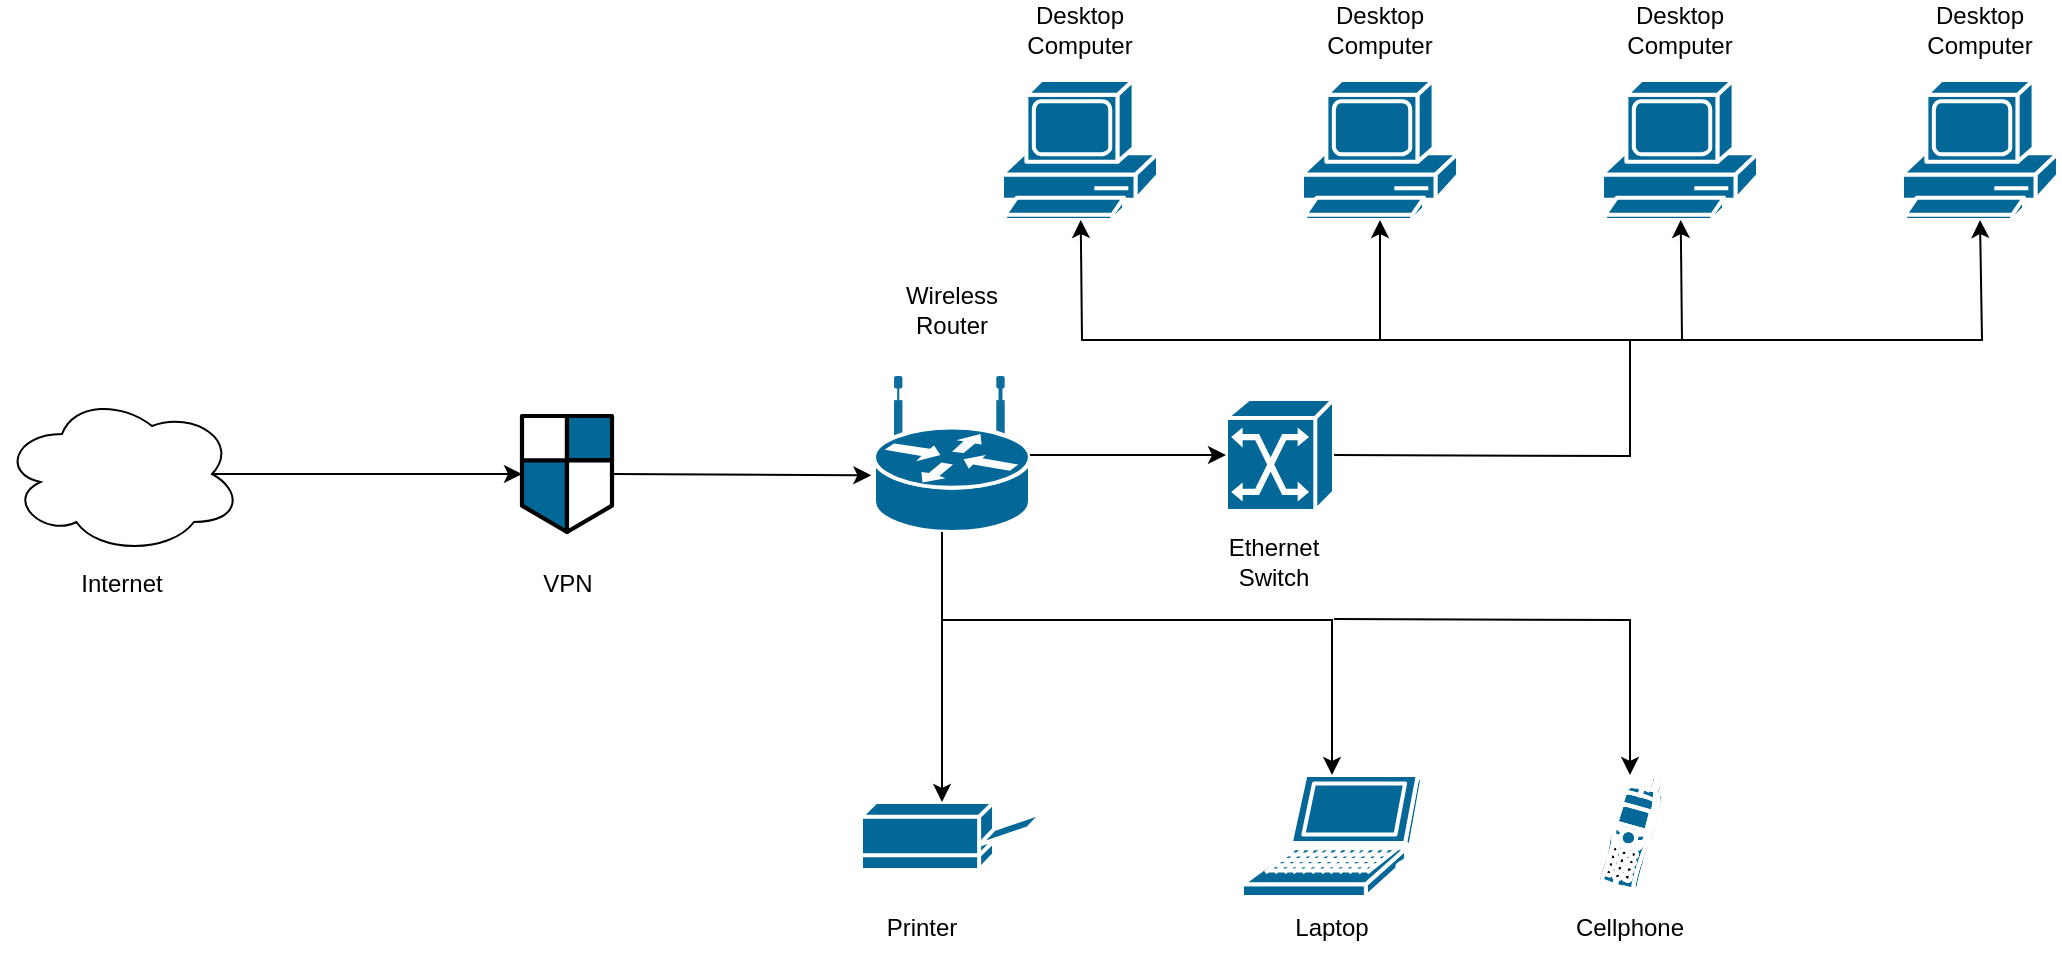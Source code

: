 <mxfile version="21.6.8" type="github">
  <diagram id="6a731a19-8d31-9384-78a2-239565b7b9f0" name="Page-1">
    <mxGraphModel dx="872" dy="449" grid="1" gridSize="10" guides="1" tooltips="1" connect="1" arrows="1" fold="1" page="1" pageScale="1" pageWidth="827" pageHeight="1169" background="none" math="0" shadow="0">
      <root>
        <mxCell id="0" />
        <mxCell id="1" parent="0" />
        <mxCell id="8tZi5z1F_i7uUcg0TgGo-2257" value="" style="shape=mxgraph.cisco.computers_and_peripherals.pc;sketch=0;html=1;pointerEvents=1;dashed=0;fillColor=#036897;strokeColor=#ffffff;strokeWidth=2;verticalLabelPosition=bottom;verticalAlign=top;align=center;outlineConnect=0;" parent="1" vertex="1">
          <mxGeometry x="650" y="250" width="78" height="70" as="geometry" />
        </mxCell>
        <mxCell id="8tZi5z1F_i7uUcg0TgGo-2258" value="" style="shape=mxgraph.cisco.computers_and_peripherals.pc;sketch=0;html=1;pointerEvents=1;dashed=0;fillColor=#036897;strokeColor=#ffffff;strokeWidth=2;verticalLabelPosition=bottom;verticalAlign=top;align=center;outlineConnect=0;" parent="1" vertex="1">
          <mxGeometry x="950" y="250" width="78" height="70" as="geometry" />
        </mxCell>
        <mxCell id="8tZi5z1F_i7uUcg0TgGo-2259" value="" style="shape=mxgraph.cisco.computers_and_peripherals.pc;sketch=0;html=1;pointerEvents=1;dashed=0;fillColor=#036897;strokeColor=#ffffff;strokeWidth=2;verticalLabelPosition=bottom;verticalAlign=top;align=center;outlineConnect=0;" parent="1" vertex="1">
          <mxGeometry x="800" y="250" width="78" height="70" as="geometry" />
        </mxCell>
        <mxCell id="8tZi5z1F_i7uUcg0TgGo-2260" value="" style="shape=mxgraph.cisco.computers_and_peripherals.pc;sketch=0;html=1;pointerEvents=1;dashed=0;fillColor=#036897;strokeColor=#ffffff;strokeWidth=2;verticalLabelPosition=bottom;verticalAlign=top;align=center;outlineConnect=0;" parent="1" vertex="1">
          <mxGeometry x="1100" y="250" width="78" height="70" as="geometry" />
        </mxCell>
        <mxCell id="Z5l-YCBJY1nO2jLgvpTq-1" value="" style="shape=mxgraph.cisco.computers_and_peripherals.printer;sketch=0;html=1;pointerEvents=1;dashed=0;fillColor=#036897;strokeColor=#ffffff;strokeWidth=2;verticalLabelPosition=bottom;verticalAlign=top;align=center;outlineConnect=0;" parent="1" vertex="1">
          <mxGeometry x="579.5" y="611" width="91" height="34" as="geometry" />
        </mxCell>
        <mxCell id="Z5l-YCBJY1nO2jLgvpTq-4" value="" style="shape=mxgraph.cisco.computers_and_peripherals.laptop;sketch=0;html=1;pointerEvents=1;dashed=0;fillColor=#036897;strokeColor=#ffffff;strokeWidth=2;verticalLabelPosition=bottom;verticalAlign=top;align=center;outlineConnect=0;" parent="1" vertex="1">
          <mxGeometry x="770" y="597.5" width="90" height="61" as="geometry" />
        </mxCell>
        <mxCell id="Z5l-YCBJY1nO2jLgvpTq-7" value="" style="shape=mxgraph.cisco.routers.wireless_router;sketch=0;html=1;pointerEvents=1;dashed=0;fillColor=#036897;strokeColor=#ffffff;strokeWidth=2;verticalLabelPosition=bottom;verticalAlign=top;align=center;outlineConnect=0;" parent="1" vertex="1">
          <mxGeometry x="586" y="399" width="78" height="77" as="geometry" />
        </mxCell>
        <mxCell id="Z5l-YCBJY1nO2jLgvpTq-8" value="" style="ellipse;shape=cloud;whiteSpace=wrap;html=1;" parent="1" vertex="1">
          <mxGeometry x="150" y="407" width="120" height="80" as="geometry" />
        </mxCell>
        <mxCell id="Z5l-YCBJY1nO2jLgvpTq-9" value="" style="endArrow=classic;html=1;rounded=0;exitX=0.875;exitY=0.5;exitDx=0;exitDy=0;exitPerimeter=0;entryX=0;entryY=0.5;entryDx=0;entryDy=0;entryPerimeter=0;" parent="1" source="Z5l-YCBJY1nO2jLgvpTq-8" target="GzxTZp4g4ZEOkEMfRrCZ-2" edge="1">
          <mxGeometry width="50" height="50" relative="1" as="geometry">
            <mxPoint x="920" y="570" as="sourcePoint" />
            <mxPoint x="400" y="449" as="targetPoint" />
          </mxGeometry>
        </mxCell>
        <mxCell id="Z5l-YCBJY1nO2jLgvpTq-10" value="" style="endArrow=classic;html=1;rounded=0;exitX=1;exitY=0.5;exitDx=0;exitDy=0;exitPerimeter=0;entryX=-0.017;entryY=0.632;entryDx=0;entryDy=0;entryPerimeter=0;" parent="1" source="GzxTZp4g4ZEOkEMfRrCZ-2" target="Z5l-YCBJY1nO2jLgvpTq-7" edge="1">
          <mxGeometry width="50" height="50" relative="1" as="geometry">
            <mxPoint x="579.0" y="448.5" as="sourcePoint" />
            <mxPoint x="580" y="447" as="targetPoint" />
          </mxGeometry>
        </mxCell>
        <mxCell id="Z5l-YCBJY1nO2jLgvpTq-15" value="" style="endArrow=classic;html=1;rounded=0;exitX=0.5;exitY=1;exitDx=0;exitDy=0;exitPerimeter=0;entryX=0.5;entryY=0;entryDx=0;entryDy=0;entryPerimeter=0;" parent="1" edge="1">
          <mxGeometry width="50" height="50" relative="1" as="geometry">
            <mxPoint x="620" y="476" as="sourcePoint" />
            <mxPoint x="620" y="611" as="targetPoint" />
          </mxGeometry>
        </mxCell>
        <mxCell id="Z5l-YCBJY1nO2jLgvpTq-19" value="Internet" style="text;html=1;strokeColor=none;fillColor=none;align=center;verticalAlign=middle;whiteSpace=wrap;rounded=0;" parent="1" vertex="1">
          <mxGeometry x="180" y="487" width="60" height="30" as="geometry" />
        </mxCell>
        <mxCell id="Z5l-YCBJY1nO2jLgvpTq-20" value="VPN" style="text;html=1;strokeColor=none;fillColor=none;align=center;verticalAlign=middle;whiteSpace=wrap;rounded=0;" parent="1" vertex="1">
          <mxGeometry x="402.5" y="487" width="60" height="30" as="geometry" />
        </mxCell>
        <mxCell id="Z5l-YCBJY1nO2jLgvpTq-21" value="Desktop Computer" style="text;html=1;strokeColor=none;fillColor=none;align=center;verticalAlign=middle;whiteSpace=wrap;rounded=0;" parent="1" vertex="1">
          <mxGeometry x="659" y="210" width="60" height="30" as="geometry" />
        </mxCell>
        <mxCell id="Z5l-YCBJY1nO2jLgvpTq-22" value="Desktop Computer" style="text;html=1;strokeColor=none;fillColor=none;align=center;verticalAlign=middle;whiteSpace=wrap;rounded=0;" parent="1" vertex="1">
          <mxGeometry x="809" y="210" width="60" height="30" as="geometry" />
        </mxCell>
        <mxCell id="Z5l-YCBJY1nO2jLgvpTq-23" value="Desktop Computer" style="text;html=1;strokeColor=none;fillColor=none;align=center;verticalAlign=middle;whiteSpace=wrap;rounded=0;" parent="1" vertex="1">
          <mxGeometry x="959" y="210" width="60" height="30" as="geometry" />
        </mxCell>
        <mxCell id="Z5l-YCBJY1nO2jLgvpTq-24" value="Desktop Computer" style="text;html=1;strokeColor=none;fillColor=none;align=center;verticalAlign=middle;whiteSpace=wrap;rounded=0;" parent="1" vertex="1">
          <mxGeometry x="1109" y="210" width="60" height="30" as="geometry" />
        </mxCell>
        <mxCell id="Z5l-YCBJY1nO2jLgvpTq-26" value="Printer" style="text;html=1;strokeColor=none;fillColor=none;align=center;verticalAlign=middle;whiteSpace=wrap;rounded=0;" parent="1" vertex="1">
          <mxGeometry x="579.5" y="658.5" width="60" height="30" as="geometry" />
        </mxCell>
        <mxCell id="Z5l-YCBJY1nO2jLgvpTq-27" value="Cellphone" style="text;html=1;strokeColor=none;fillColor=none;align=center;verticalAlign=middle;whiteSpace=wrap;rounded=0;" parent="1" vertex="1">
          <mxGeometry x="934" y="658.5" width="60" height="30" as="geometry" />
        </mxCell>
        <mxCell id="Z5l-YCBJY1nO2jLgvpTq-28" value="Laptop" style="text;html=1;strokeColor=none;fillColor=none;align=center;verticalAlign=middle;whiteSpace=wrap;rounded=0;" parent="1" vertex="1">
          <mxGeometry x="785" y="658.5" width="60" height="30" as="geometry" />
        </mxCell>
        <mxCell id="Z5l-YCBJY1nO2jLgvpTq-30" value="Wireless Router" style="text;html=1;strokeColor=none;fillColor=none;align=center;verticalAlign=middle;whiteSpace=wrap;rounded=0;" parent="1" vertex="1">
          <mxGeometry x="595" y="350" width="60" height="30" as="geometry" />
        </mxCell>
        <mxCell id="GzxTZp4g4ZEOkEMfRrCZ-1" value="" style="shape=mxgraph.cisco.switches.atm_switch;sketch=0;html=1;pointerEvents=1;dashed=0;fillColor=#036897;strokeColor=#ffffff;strokeWidth=2;verticalLabelPosition=bottom;verticalAlign=top;align=center;outlineConnect=0;" parent="1" vertex="1">
          <mxGeometry x="762" y="409.5" width="54" height="56" as="geometry" />
        </mxCell>
        <mxCell id="GzxTZp4g4ZEOkEMfRrCZ-2" value="" style="shape=mxgraph.cisco.security.network_security;sketch=0;html=1;pointerEvents=1;dashed=0;fillColor=#036897;strokeColor=#ffffff;strokeWidth=2;verticalLabelPosition=bottom;verticalAlign=top;align=center;outlineConnect=0;" parent="1" vertex="1">
          <mxGeometry x="410" y="418" width="45" height="58" as="geometry" />
        </mxCell>
        <mxCell id="GzxTZp4g4ZEOkEMfRrCZ-4" value="" style="endArrow=classic;html=1;rounded=0;entryX=0;entryY=0.5;entryDx=0;entryDy=0;entryPerimeter=0;" parent="1" source="Z5l-YCBJY1nO2jLgvpTq-7" target="GzxTZp4g4ZEOkEMfRrCZ-1" edge="1">
          <mxGeometry width="50" height="50" relative="1" as="geometry">
            <mxPoint x="710" y="450" as="sourcePoint" />
            <mxPoint x="660" y="617" as="targetPoint" />
          </mxGeometry>
        </mxCell>
        <mxCell id="GzxTZp4g4ZEOkEMfRrCZ-5" value="" style="endArrow=classic;html=1;rounded=0;exitX=1;exitY=0.5;exitDx=0;exitDy=0;exitPerimeter=0;" parent="1" source="GzxTZp4g4ZEOkEMfRrCZ-1" target="8tZi5z1F_i7uUcg0TgGo-2257" edge="1">
          <mxGeometry width="50" height="50" relative="1" as="geometry">
            <mxPoint x="964" y="440" as="sourcePoint" />
            <mxPoint x="680" y="380" as="targetPoint" />
            <Array as="points">
              <mxPoint x="964" y="438" />
              <mxPoint x="964" y="380" />
              <mxPoint x="690" y="380" />
            </Array>
          </mxGeometry>
        </mxCell>
        <mxCell id="GzxTZp4g4ZEOkEMfRrCZ-7" value="" style="endArrow=classic;html=1;rounded=0;" parent="1" target="8tZi5z1F_i7uUcg0TgGo-2259" edge="1">
          <mxGeometry width="50" height="50" relative="1" as="geometry">
            <mxPoint x="839" y="380" as="sourcePoint" />
            <mxPoint x="790" y="420" as="targetPoint" />
          </mxGeometry>
        </mxCell>
        <mxCell id="GzxTZp4g4ZEOkEMfRrCZ-8" value="" style="endArrow=classic;html=1;rounded=0;" parent="1" target="8tZi5z1F_i7uUcg0TgGo-2258" edge="1">
          <mxGeometry width="50" height="50" relative="1" as="geometry">
            <mxPoint x="960" y="380" as="sourcePoint" />
            <mxPoint x="960" y="420" as="targetPoint" />
            <Array as="points">
              <mxPoint x="990" y="380" />
            </Array>
          </mxGeometry>
        </mxCell>
        <mxCell id="GzxTZp4g4ZEOkEMfRrCZ-9" value="" style="endArrow=classic;html=1;rounded=0;entryX=0.5;entryY=1;entryDx=0;entryDy=0;entryPerimeter=0;" parent="1" target="8tZi5z1F_i7uUcg0TgGo-2260" edge="1">
          <mxGeometry width="50" height="50" relative="1" as="geometry">
            <mxPoint x="990" y="380" as="sourcePoint" />
            <mxPoint x="1190" y="380" as="targetPoint" />
            <Array as="points">
              <mxPoint x="1140" y="380" />
            </Array>
          </mxGeometry>
        </mxCell>
        <mxCell id="GzxTZp4g4ZEOkEMfRrCZ-10" value="Ethernet&lt;br&gt;Switch" style="text;html=1;strokeColor=none;fillColor=none;align=center;verticalAlign=middle;whiteSpace=wrap;rounded=0;" parent="1" vertex="1">
          <mxGeometry x="756" y="476" width="60" height="30" as="geometry" />
        </mxCell>
        <mxCell id="GzxTZp4g4ZEOkEMfRrCZ-12" value="" style="endArrow=classic;html=1;rounded=0;" parent="1" target="Z5l-YCBJY1nO2jLgvpTq-4" edge="1">
          <mxGeometry width="50" height="50" relative="1" as="geometry">
            <mxPoint x="620" y="520" as="sourcePoint" />
            <mxPoint x="750" y="510" as="targetPoint" />
            <Array as="points">
              <mxPoint x="815" y="520" />
            </Array>
          </mxGeometry>
        </mxCell>
        <mxCell id="GzxTZp4g4ZEOkEMfRrCZ-14" value="" style="shape=mxgraph.cisco.modems_and_phones.cell_phone;sketch=0;html=1;pointerEvents=1;dashed=0;fillColor=#036897;strokeColor=#ffffff;strokeWidth=2;verticalLabelPosition=bottom;verticalAlign=top;align=center;outlineConnect=0;" parent="1" vertex="1">
          <mxGeometry x="947" y="597.5" width="34" height="58" as="geometry" />
        </mxCell>
        <mxCell id="GzxTZp4g4ZEOkEMfRrCZ-15" value="" style="endArrow=classic;html=1;rounded=0;" parent="1" target="GzxTZp4g4ZEOkEMfRrCZ-14" edge="1">
          <mxGeometry width="50" height="50" relative="1" as="geometry">
            <mxPoint x="816" y="519.5" as="sourcePoint" />
            <mxPoint x="1011" y="597.5" as="targetPoint" />
            <Array as="points">
              <mxPoint x="964" y="520" />
            </Array>
          </mxGeometry>
        </mxCell>
      </root>
    </mxGraphModel>
  </diagram>
</mxfile>
